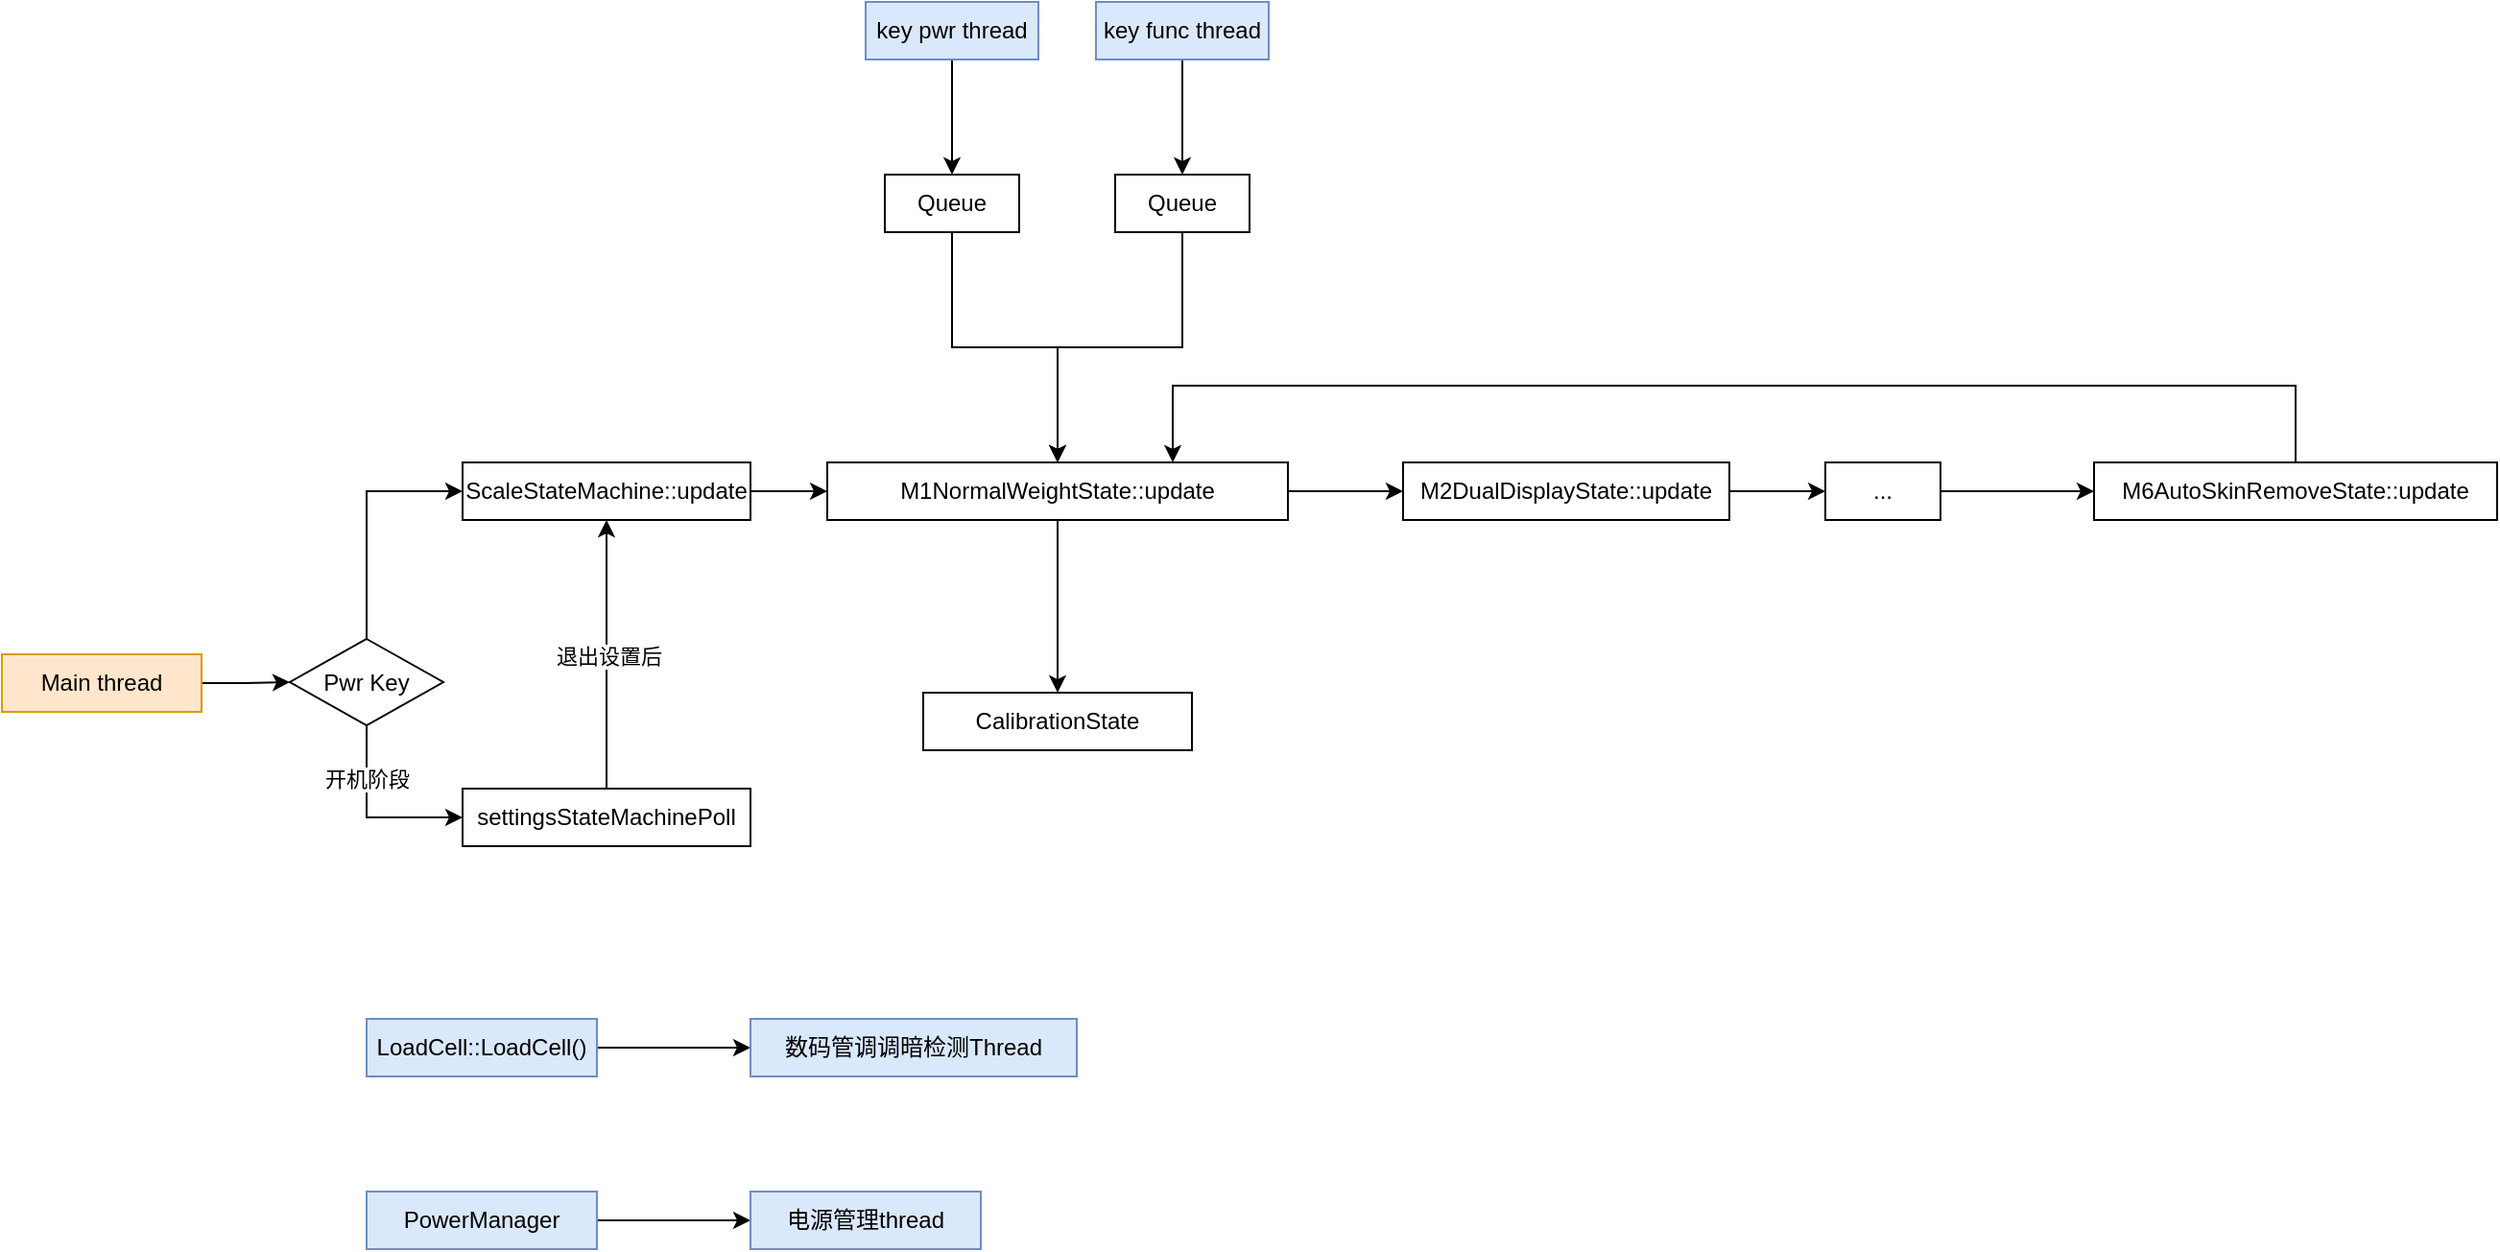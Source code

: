 <mxfile version="27.1.4">
  <diagram name="第 1 页" id="CgOIkav4w_OP4wh0ILER">
    <mxGraphModel dx="825" dy="1583" grid="1" gridSize="10" guides="1" tooltips="1" connect="1" arrows="1" fold="1" page="1" pageScale="1" pageWidth="827" pageHeight="1169" math="0" shadow="0">
      <root>
        <mxCell id="0" />
        <mxCell id="1" parent="0" />
        <mxCell id="fN2lq4c-GM9t14NMBywm-14" style="edgeStyle=orthogonalEdgeStyle;rounded=0;orthogonalLoop=1;jettySize=auto;html=1;exitX=0.5;exitY=1;exitDx=0;exitDy=0;entryX=0.5;entryY=0;entryDx=0;entryDy=0;" parent="1" source="fN2lq4c-GM9t14NMBywm-1" target="fN2lq4c-GM9t14NMBywm-3" edge="1">
          <mxGeometry relative="1" as="geometry" />
        </mxCell>
        <mxCell id="fN2lq4c-GM9t14NMBywm-1" value="key pwr thread" style="rounded=0;whiteSpace=wrap;html=1;fillColor=#dae8fc;strokeColor=#6c8ebf;" parent="1" vertex="1">
          <mxGeometry x="560" y="230" width="90" height="30" as="geometry" />
        </mxCell>
        <mxCell id="fN2lq4c-GM9t14NMBywm-15" style="edgeStyle=orthogonalEdgeStyle;rounded=0;orthogonalLoop=1;jettySize=auto;html=1;exitX=0.5;exitY=1;exitDx=0;exitDy=0;entryX=0.5;entryY=0;entryDx=0;entryDy=0;" parent="1" source="fN2lq4c-GM9t14NMBywm-2" target="fN2lq4c-GM9t14NMBywm-7" edge="1">
          <mxGeometry relative="1" as="geometry" />
        </mxCell>
        <mxCell id="fN2lq4c-GM9t14NMBywm-2" value="key func thread" style="rounded=0;whiteSpace=wrap;html=1;fillColor=#dae8fc;strokeColor=#6c8ebf;" parent="1" vertex="1">
          <mxGeometry x="680" y="230" width="90" height="30" as="geometry" />
        </mxCell>
        <mxCell id="fN2lq4c-GM9t14NMBywm-17" style="edgeStyle=orthogonalEdgeStyle;rounded=0;orthogonalLoop=1;jettySize=auto;html=1;exitX=0.5;exitY=1;exitDx=0;exitDy=0;entryX=0.5;entryY=0;entryDx=0;entryDy=0;" parent="1" source="fN2lq4c-GM9t14NMBywm-3" edge="1" target="fN2lq4c-GM9t14NMBywm-12">
          <mxGeometry relative="1" as="geometry">
            <mxPoint x="610" y="470" as="targetPoint" />
            <Array as="points">
              <mxPoint x="605" y="410" />
              <mxPoint x="660" y="410" />
            </Array>
          </mxGeometry>
        </mxCell>
        <mxCell id="fN2lq4c-GM9t14NMBywm-3" value="Queue" style="rounded=0;whiteSpace=wrap;html=1;" parent="1" vertex="1">
          <mxGeometry x="570" y="320" width="70" height="30" as="geometry" />
        </mxCell>
        <mxCell id="fN2lq4c-GM9t14NMBywm-16" style="edgeStyle=orthogonalEdgeStyle;rounded=0;orthogonalLoop=1;jettySize=auto;html=1;exitX=0.5;exitY=1;exitDx=0;exitDy=0;entryX=0.5;entryY=0;entryDx=0;entryDy=0;" parent="1" source="fN2lq4c-GM9t14NMBywm-7" target="fN2lq4c-GM9t14NMBywm-12" edge="1">
          <mxGeometry relative="1" as="geometry" />
        </mxCell>
        <mxCell id="fN2lq4c-GM9t14NMBywm-7" value="Queue" style="rounded=0;whiteSpace=wrap;html=1;" parent="1" vertex="1">
          <mxGeometry x="690" y="320" width="70" height="30" as="geometry" />
        </mxCell>
        <mxCell id="exOdbHXadaTwi8HKsek1-2" style="edgeStyle=orthogonalEdgeStyle;rounded=0;orthogonalLoop=1;jettySize=auto;html=1;exitX=1;exitY=0.5;exitDx=0;exitDy=0;entryX=0;entryY=0.5;entryDx=0;entryDy=0;" parent="1" source="fN2lq4c-GM9t14NMBywm-9" target="exOdbHXadaTwi8HKsek1-1" edge="1">
          <mxGeometry relative="1" as="geometry" />
        </mxCell>
        <mxCell id="fN2lq4c-GM9t14NMBywm-9" value="Main thread" style="rounded=0;whiteSpace=wrap;html=1;fillColor=#ffe6cc;strokeColor=#d79b00;" parent="1" vertex="1">
          <mxGeometry x="110" y="570" width="104" height="30" as="geometry" />
        </mxCell>
        <mxCell id="fN2lq4c-GM9t14NMBywm-13" value="" style="edgeStyle=orthogonalEdgeStyle;rounded=0;orthogonalLoop=1;jettySize=auto;html=1;" parent="1" source="fN2lq4c-GM9t14NMBywm-10" target="fN2lq4c-GM9t14NMBywm-12" edge="1">
          <mxGeometry relative="1" as="geometry" />
        </mxCell>
        <mxCell id="fN2lq4c-GM9t14NMBywm-10" value="ScaleStateMachine::update" style="rounded=0;whiteSpace=wrap;html=1;" parent="1" vertex="1">
          <mxGeometry x="350" y="470" width="150" height="30" as="geometry" />
        </mxCell>
        <mxCell id="fN2lq4c-GM9t14NMBywm-19" value="" style="edgeStyle=orthogonalEdgeStyle;rounded=0;orthogonalLoop=1;jettySize=auto;html=1;" parent="1" source="fN2lq4c-GM9t14NMBywm-12" target="fN2lq4c-GM9t14NMBywm-18" edge="1">
          <mxGeometry relative="1" as="geometry" />
        </mxCell>
        <mxCell id="fN2lq4c-GM9t14NMBywm-21" value="" style="edgeStyle=orthogonalEdgeStyle;rounded=0;orthogonalLoop=1;jettySize=auto;html=1;" parent="1" source="fN2lq4c-GM9t14NMBywm-12" target="fN2lq4c-GM9t14NMBywm-20" edge="1">
          <mxGeometry relative="1" as="geometry" />
        </mxCell>
        <mxCell id="fN2lq4c-GM9t14NMBywm-12" value="M1NormalWeightState::update" style="rounded=0;whiteSpace=wrap;html=1;" parent="1" vertex="1">
          <mxGeometry x="540" y="470" width="240" height="30" as="geometry" />
        </mxCell>
        <mxCell id="78TvmmtV1T8RvOppDeKb-5" value="" style="edgeStyle=orthogonalEdgeStyle;rounded=0;orthogonalLoop=1;jettySize=auto;html=1;" edge="1" parent="1" source="fN2lq4c-GM9t14NMBywm-18" target="78TvmmtV1T8RvOppDeKb-4">
          <mxGeometry relative="1" as="geometry" />
        </mxCell>
        <mxCell id="fN2lq4c-GM9t14NMBywm-18" value="M2DualDisplayState::update" style="rounded=0;whiteSpace=wrap;html=1;" parent="1" vertex="1">
          <mxGeometry x="840" y="470" width="170" height="30" as="geometry" />
        </mxCell>
        <mxCell id="fN2lq4c-GM9t14NMBywm-20" value="CalibrationState" style="rounded=0;whiteSpace=wrap;html=1;" parent="1" vertex="1">
          <mxGeometry x="590" y="590" width="140" height="30" as="geometry" />
        </mxCell>
        <mxCell id="exOdbHXadaTwi8HKsek1-3" style="edgeStyle=orthogonalEdgeStyle;rounded=0;orthogonalLoop=1;jettySize=auto;html=1;exitX=0.5;exitY=0;exitDx=0;exitDy=0;entryX=0;entryY=0.5;entryDx=0;entryDy=0;" parent="1" source="exOdbHXadaTwi8HKsek1-1" target="fN2lq4c-GM9t14NMBywm-10" edge="1">
          <mxGeometry relative="1" as="geometry" />
        </mxCell>
        <mxCell id="exOdbHXadaTwi8HKsek1-5" style="edgeStyle=orthogonalEdgeStyle;rounded=0;orthogonalLoop=1;jettySize=auto;html=1;exitX=0.5;exitY=1;exitDx=0;exitDy=0;entryX=0;entryY=0.5;entryDx=0;entryDy=0;" parent="1" source="exOdbHXadaTwi8HKsek1-1" target="exOdbHXadaTwi8HKsek1-4" edge="1">
          <mxGeometry relative="1" as="geometry" />
        </mxCell>
        <mxCell id="exOdbHXadaTwi8HKsek1-7" value="开机阶段" style="edgeLabel;html=1;align=center;verticalAlign=middle;resizable=0;points=[];" parent="exOdbHXadaTwi8HKsek1-5" vertex="1" connectable="0">
          <mxGeometry x="-0.428" relative="1" as="geometry">
            <mxPoint as="offset" />
          </mxGeometry>
        </mxCell>
        <mxCell id="exOdbHXadaTwi8HKsek1-1" value="Pwr Key" style="rhombus;whiteSpace=wrap;html=1;" parent="1" vertex="1">
          <mxGeometry x="260" y="562" width="80" height="45" as="geometry" />
        </mxCell>
        <mxCell id="exOdbHXadaTwi8HKsek1-6" style="edgeStyle=orthogonalEdgeStyle;rounded=0;orthogonalLoop=1;jettySize=auto;html=1;exitX=0.5;exitY=0;exitDx=0;exitDy=0;entryX=0.5;entryY=1;entryDx=0;entryDy=0;" parent="1" source="exOdbHXadaTwi8HKsek1-4" target="fN2lq4c-GM9t14NMBywm-10" edge="1">
          <mxGeometry relative="1" as="geometry" />
        </mxCell>
        <mxCell id="exOdbHXadaTwi8HKsek1-8" value="退出设置后" style="edgeLabel;html=1;align=center;verticalAlign=middle;resizable=0;points=[];" parent="exOdbHXadaTwi8HKsek1-6" vertex="1" connectable="0">
          <mxGeometry x="-0.014" y="-1" relative="1" as="geometry">
            <mxPoint as="offset" />
          </mxGeometry>
        </mxCell>
        <mxCell id="exOdbHXadaTwi8HKsek1-4" value="settingsStateMachinePoll" style="rounded=0;whiteSpace=wrap;html=1;" parent="1" vertex="1">
          <mxGeometry x="350" y="640" width="150" height="30" as="geometry" />
        </mxCell>
        <mxCell id="exOdbHXadaTwi8HKsek1-11" value="" style="edgeStyle=orthogonalEdgeStyle;rounded=0;orthogonalLoop=1;jettySize=auto;html=1;" parent="1" source="exOdbHXadaTwi8HKsek1-9" target="exOdbHXadaTwi8HKsek1-10" edge="1">
          <mxGeometry relative="1" as="geometry" />
        </mxCell>
        <mxCell id="exOdbHXadaTwi8HKsek1-9" value="LoadCell::LoadCell()" style="rounded=0;whiteSpace=wrap;html=1;fillColor=#dae8fc;strokeColor=#6c8ebf;" parent="1" vertex="1">
          <mxGeometry x="300" y="760" width="120" height="30" as="geometry" />
        </mxCell>
        <mxCell id="exOdbHXadaTwi8HKsek1-10" value="数码管调调暗检测Thread" style="rounded=0;whiteSpace=wrap;html=1;fillColor=#dae8fc;strokeColor=#6c8ebf;" parent="1" vertex="1">
          <mxGeometry x="500" y="760" width="170" height="30" as="geometry" />
        </mxCell>
        <mxCell id="OIjPk3Im4qvFR1PwSDpp-3" value="" style="edgeStyle=orthogonalEdgeStyle;rounded=0;orthogonalLoop=1;jettySize=auto;html=1;" parent="1" source="OIjPk3Im4qvFR1PwSDpp-1" target="OIjPk3Im4qvFR1PwSDpp-2" edge="1">
          <mxGeometry relative="1" as="geometry" />
        </mxCell>
        <mxCell id="OIjPk3Im4qvFR1PwSDpp-1" value="PowerManager" style="rounded=0;whiteSpace=wrap;html=1;fillColor=#dae8fc;strokeColor=#6c8ebf;" parent="1" vertex="1">
          <mxGeometry x="300" y="850" width="120" height="30" as="geometry" />
        </mxCell>
        <mxCell id="OIjPk3Im4qvFR1PwSDpp-2" value="电源管理thread" style="rounded=0;whiteSpace=wrap;html=1;fillColor=#dae8fc;strokeColor=#6c8ebf;" parent="1" vertex="1">
          <mxGeometry x="500" y="850" width="120" height="30" as="geometry" />
        </mxCell>
        <mxCell id="78TvmmtV1T8RvOppDeKb-7" value="" style="edgeStyle=orthogonalEdgeStyle;rounded=0;orthogonalLoop=1;jettySize=auto;html=1;" edge="1" parent="1" source="78TvmmtV1T8RvOppDeKb-4" target="78TvmmtV1T8RvOppDeKb-6">
          <mxGeometry relative="1" as="geometry" />
        </mxCell>
        <mxCell id="78TvmmtV1T8RvOppDeKb-4" value="..." style="rounded=0;whiteSpace=wrap;html=1;" vertex="1" parent="1">
          <mxGeometry x="1060" y="470" width="60" height="30" as="geometry" />
        </mxCell>
        <mxCell id="78TvmmtV1T8RvOppDeKb-8" style="edgeStyle=orthogonalEdgeStyle;rounded=0;orthogonalLoop=1;jettySize=auto;html=1;exitX=0.5;exitY=0;exitDx=0;exitDy=0;entryX=0.75;entryY=0;entryDx=0;entryDy=0;" edge="1" parent="1" source="78TvmmtV1T8RvOppDeKb-6" target="fN2lq4c-GM9t14NMBywm-12">
          <mxGeometry relative="1" as="geometry">
            <Array as="points">
              <mxPoint x="1305" y="430" />
              <mxPoint x="720" y="430" />
            </Array>
          </mxGeometry>
        </mxCell>
        <mxCell id="78TvmmtV1T8RvOppDeKb-6" value="M6AutoSkinRemoveState::update" style="rounded=0;whiteSpace=wrap;html=1;" vertex="1" parent="1">
          <mxGeometry x="1200" y="470" width="210" height="30" as="geometry" />
        </mxCell>
      </root>
    </mxGraphModel>
  </diagram>
</mxfile>
